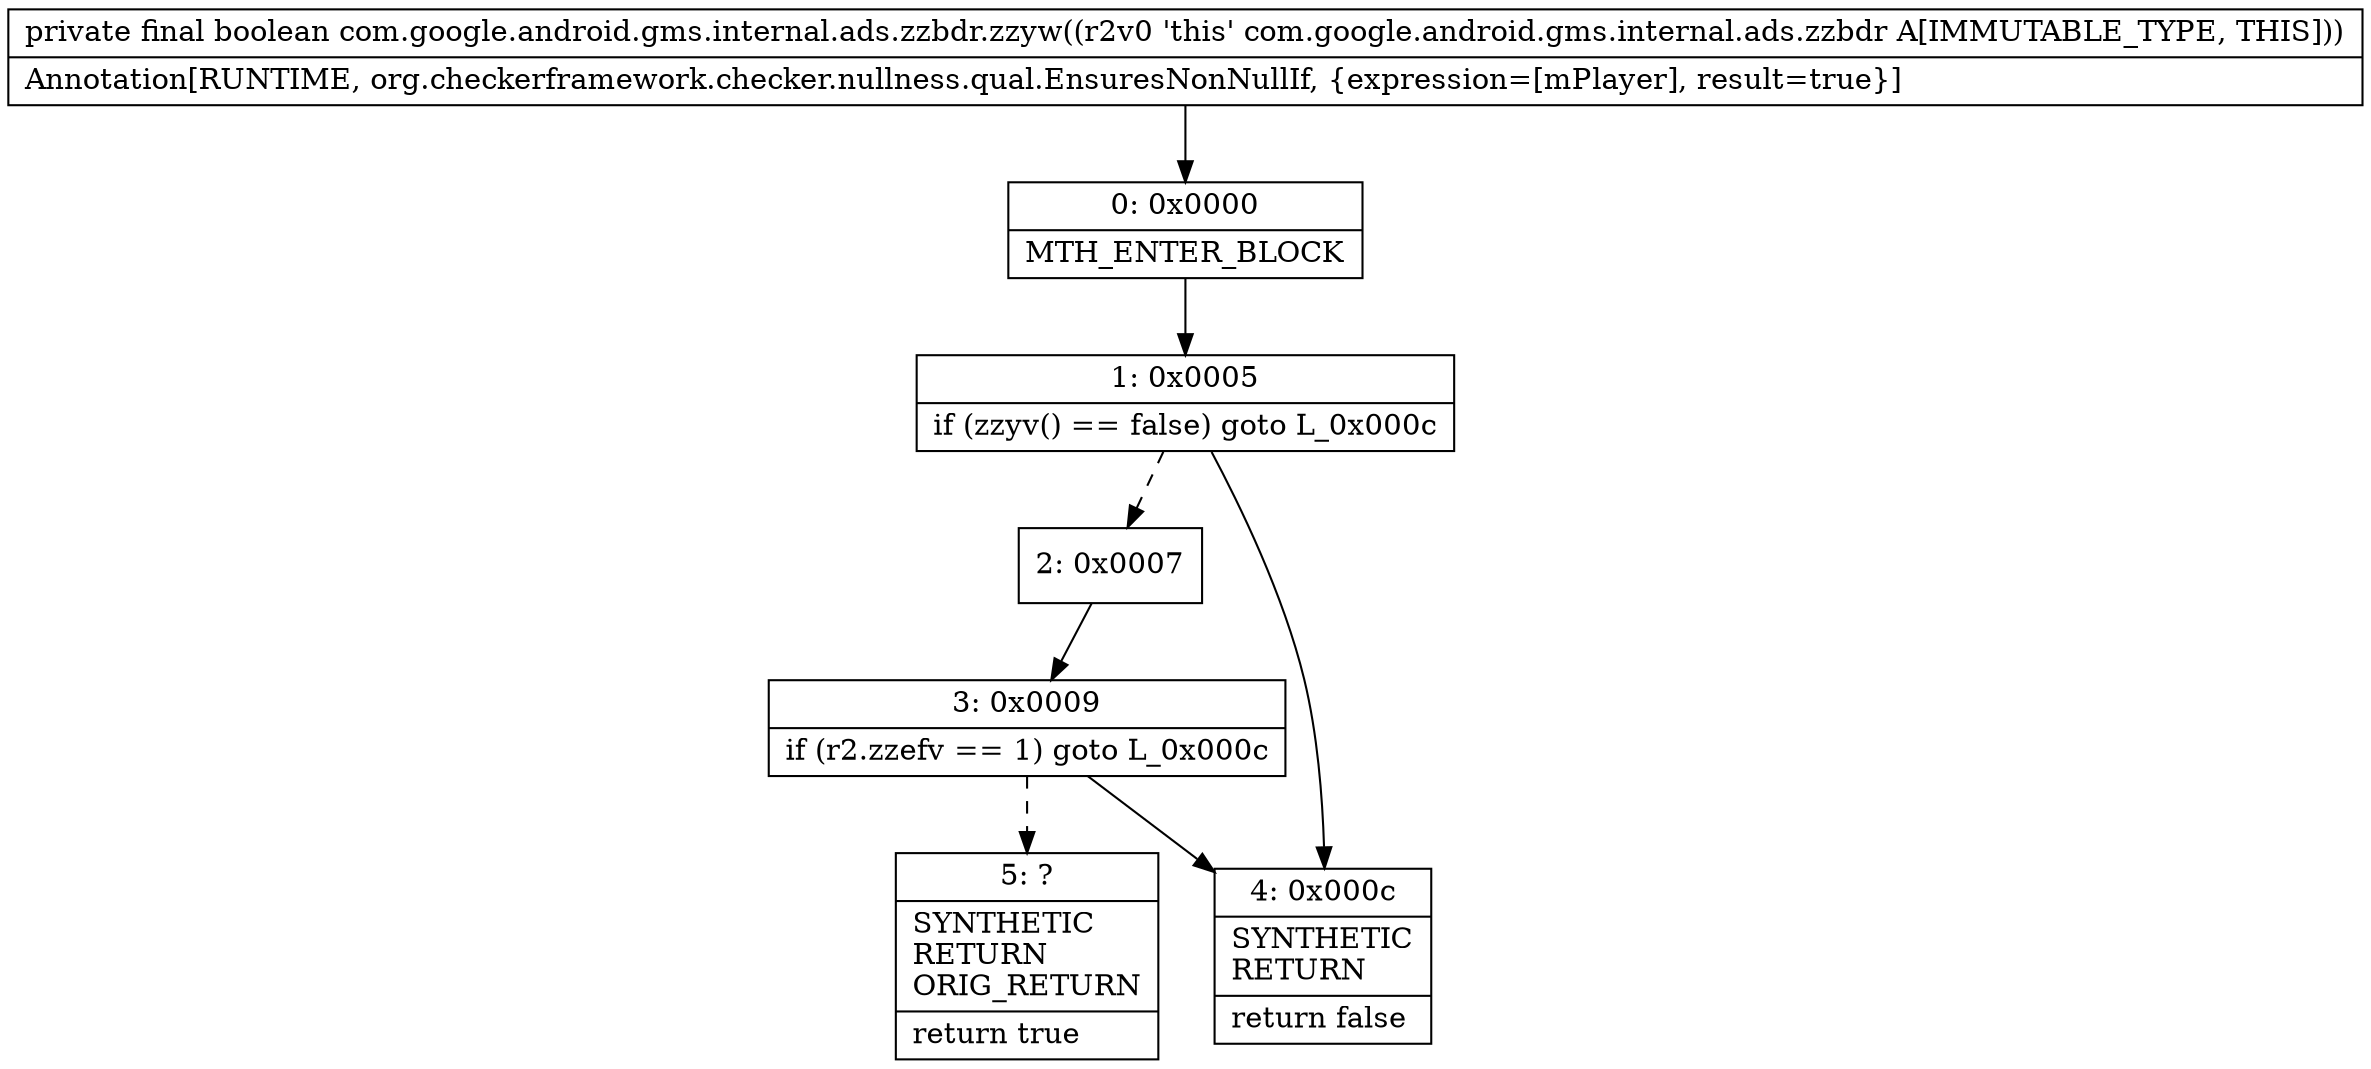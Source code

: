 digraph "CFG forcom.google.android.gms.internal.ads.zzbdr.zzyw()Z" {
Node_0 [shape=record,label="{0\:\ 0x0000|MTH_ENTER_BLOCK\l}"];
Node_1 [shape=record,label="{1\:\ 0x0005|if (zzyv() == false) goto L_0x000c\l}"];
Node_2 [shape=record,label="{2\:\ 0x0007}"];
Node_3 [shape=record,label="{3\:\ 0x0009|if (r2.zzefv == 1) goto L_0x000c\l}"];
Node_4 [shape=record,label="{4\:\ 0x000c|SYNTHETIC\lRETURN\l|return false\l}"];
Node_5 [shape=record,label="{5\:\ ?|SYNTHETIC\lRETURN\lORIG_RETURN\l|return true\l}"];
MethodNode[shape=record,label="{private final boolean com.google.android.gms.internal.ads.zzbdr.zzyw((r2v0 'this' com.google.android.gms.internal.ads.zzbdr A[IMMUTABLE_TYPE, THIS]))  | Annotation[RUNTIME, org.checkerframework.checker.nullness.qual.EnsuresNonNullIf, \{expression=[mPlayer], result=true\}]\l}"];
MethodNode -> Node_0;
Node_0 -> Node_1;
Node_1 -> Node_2[style=dashed];
Node_1 -> Node_4;
Node_2 -> Node_3;
Node_3 -> Node_4;
Node_3 -> Node_5[style=dashed];
}

